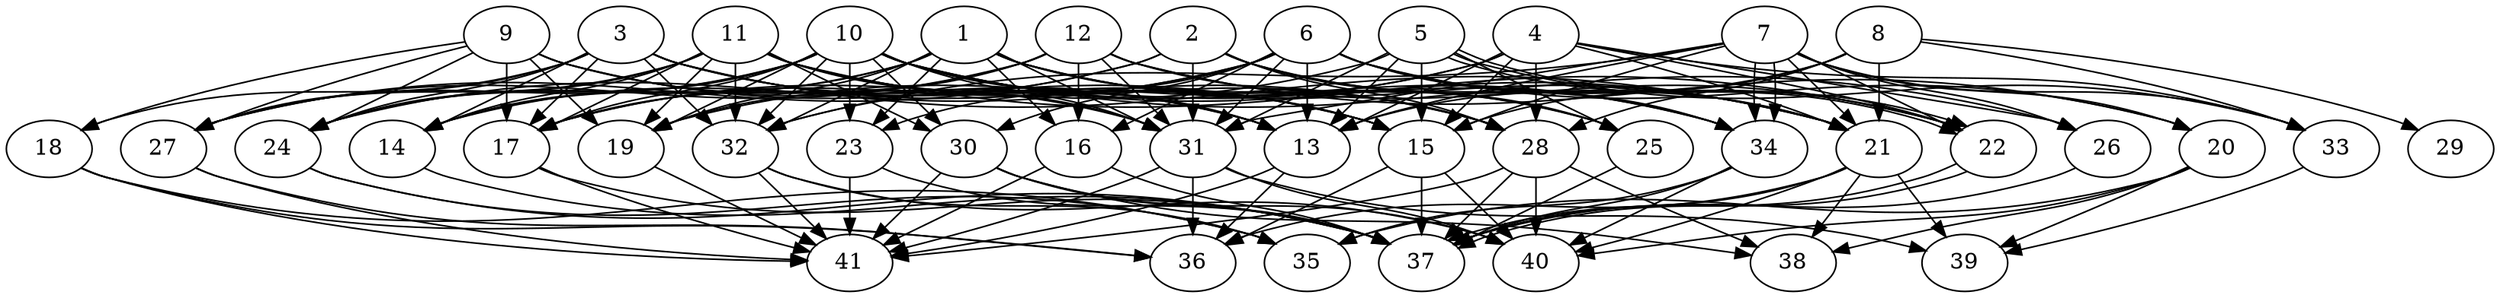 // DAG (tier=3-complex, mode=compute, n=41, ccr=0.467, fat=0.783, density=0.701, regular=0.204, jump=0.259, mindata=1048576, maxdata=16777216)
// DAG automatically generated by daggen at Sun Aug 24 16:33:34 2025
// /home/ermia/Project/Environments/daggen/bin/daggen --dot --ccr 0.467 --fat 0.783 --regular 0.204 --density 0.701 --jump 0.259 --mindata 1048576 --maxdata 16777216 -n 41 
digraph G {
  1 [size="91702377919208672", alpha="0.14", expect_size="45851188959604336"]
  1 -> 14 [size ="2236432957571072"]
  1 -> 16 [size ="2236432957571072"]
  1 -> 19 [size ="2236432957571072"]
  1 -> 21 [size ="2236432957571072"]
  1 -> 23 [size ="2236432957571072"]
  1 -> 24 [size ="2236432957571072"]
  1 -> 25 [size ="2236432957571072"]
  1 -> 28 [size ="2236432957571072"]
  1 -> 31 [size ="2236432957571072"]
  1 -> 32 [size ="2236432957571072"]
  1 -> 34 [size ="2236432957571072"]
  2 [size="1902173922016357888", alpha="0.16", expect_size="951086961008178944"]
  2 -> 14 [size ="752615709212672"]
  2 -> 21 [size ="752615709212672"]
  2 -> 25 [size ="752615709212672"]
  2 -> 27 [size ="752615709212672"]
  2 -> 28 [size ="752615709212672"]
  2 -> 31 [size ="752615709212672"]
  2 -> 34 [size ="752615709212672"]
  3 [size="4907696094291198976", alpha="0.01", expect_size="2453848047145599488"]
  3 -> 13 [size ="2209123005366272"]
  3 -> 14 [size ="2209123005366272"]
  3 -> 15 [size ="2209123005366272"]
  3 -> 17 [size ="2209123005366272"]
  3 -> 18 [size ="2209123005366272"]
  3 -> 21 [size ="2209123005366272"]
  3 -> 24 [size ="2209123005366272"]
  3 -> 27 [size ="2209123005366272"]
  3 -> 28 [size ="2209123005366272"]
  3 -> 32 [size ="2209123005366272"]
  4 [size="2519513081307961856", alpha="0.15", expect_size="1259756540653980928"]
  4 -> 13 [size ="1351081628008448"]
  4 -> 15 [size ="1351081628008448"]
  4 -> 19 [size ="1351081628008448"]
  4 -> 21 [size ="1351081628008448"]
  4 -> 22 [size ="1351081628008448"]
  4 -> 26 [size ="1351081628008448"]
  4 -> 28 [size ="1351081628008448"]
  4 -> 32 [size ="1351081628008448"]
  4 -> 33 [size ="1351081628008448"]
  5 [size="1101355633464049664000", alpha="0.10", expect_size="550677816732024832000"]
  5 -> 13 [size ="853182041292800"]
  5 -> 15 [size ="853182041292800"]
  5 -> 17 [size ="853182041292800"]
  5 -> 22 [size ="853182041292800"]
  5 -> 22 [size ="853182041292800"]
  5 -> 25 [size ="853182041292800"]
  5 -> 31 [size ="853182041292800"]
  5 -> 33 [size ="853182041292800"]
  6 [size="740151674348603008", alpha="0.01", expect_size="370075837174301504"]
  6 -> 13 [size ="526452965507072"]
  6 -> 16 [size ="526452965507072"]
  6 -> 17 [size ="526452965507072"]
  6 -> 20 [size ="526452965507072"]
  6 -> 21 [size ="526452965507072"]
  6 -> 22 [size ="526452965507072"]
  6 -> 23 [size ="526452965507072"]
  6 -> 24 [size ="526452965507072"]
  6 -> 30 [size ="526452965507072"]
  6 -> 31 [size ="526452965507072"]
  6 -> 34 [size ="526452965507072"]
  7 [size="11545524058348538", alpha="0.14", expect_size="5772762029174269"]
  7 -> 13 [size ="182163655884800"]
  7 -> 15 [size ="182163655884800"]
  7 -> 20 [size ="182163655884800"]
  7 -> 21 [size ="182163655884800"]
  7 -> 22 [size ="182163655884800"]
  7 -> 26 [size ="182163655884800"]
  7 -> 31 [size ="182163655884800"]
  7 -> 32 [size ="182163655884800"]
  7 -> 33 [size ="182163655884800"]
  7 -> 34 [size ="182163655884800"]
  7 -> 34 [size ="182163655884800"]
  8 [size="10705564329781836", alpha="0.06", expect_size="5352782164890918"]
  8 -> 13 [size ="248066607153152"]
  8 -> 15 [size ="248066607153152"]
  8 -> 21 [size ="248066607153152"]
  8 -> 28 [size ="248066607153152"]
  8 -> 29 [size ="248066607153152"]
  8 -> 33 [size ="248066607153152"]
  9 [size="6712255815522982", alpha="0.15", expect_size="3356127907761491"]
  9 -> 13 [size ="159390942363648"]
  9 -> 15 [size ="159390942363648"]
  9 -> 17 [size ="159390942363648"]
  9 -> 18 [size ="159390942363648"]
  9 -> 19 [size ="159390942363648"]
  9 -> 24 [size ="159390942363648"]
  9 -> 27 [size ="159390942363648"]
  9 -> 31 [size ="159390942363648"]
  10 [size="935584652578577408", alpha="0.09", expect_size="467792326289288704"]
  10 -> 13 [size ="505141841100800"]
  10 -> 14 [size ="505141841100800"]
  10 -> 15 [size ="505141841100800"]
  10 -> 17 [size ="505141841100800"]
  10 -> 19 [size ="505141841100800"]
  10 -> 21 [size ="505141841100800"]
  10 -> 23 [size ="505141841100800"]
  10 -> 24 [size ="505141841100800"]
  10 -> 26 [size ="505141841100800"]
  10 -> 27 [size ="505141841100800"]
  10 -> 30 [size ="505141841100800"]
  10 -> 31 [size ="505141841100800"]
  10 -> 32 [size ="505141841100800"]
  10 -> 34 [size ="505141841100800"]
  11 [size="138942895446753804288", alpha="0.00", expect_size="69471447723376902144"]
  11 -> 13 [size ="214608811917312"]
  11 -> 14 [size ="214608811917312"]
  11 -> 15 [size ="214608811917312"]
  11 -> 17 [size ="214608811917312"]
  11 -> 19 [size ="214608811917312"]
  11 -> 22 [size ="214608811917312"]
  11 -> 24 [size ="214608811917312"]
  11 -> 27 [size ="214608811917312"]
  11 -> 28 [size ="214608811917312"]
  11 -> 30 [size ="214608811917312"]
  11 -> 31 [size ="214608811917312"]
  11 -> 32 [size ="214608811917312"]
  12 [size="39888832991372472", alpha="0.13", expect_size="19944416495686236"]
  12 -> 16 [size ="45462765699072"]
  12 -> 17 [size ="45462765699072"]
  12 -> 19 [size ="45462765699072"]
  12 -> 20 [size ="45462765699072"]
  12 -> 22 [size ="45462765699072"]
  12 -> 25 [size ="45462765699072"]
  12 -> 27 [size ="45462765699072"]
  12 -> 31 [size ="45462765699072"]
  13 [size="2142092805790646272", alpha="0.05", expect_size="1071046402895323136"]
  13 -> 36 [size ="1527238772129792"]
  13 -> 41 [size ="1527238772129792"]
  14 [size="3614541089185079296", alpha="0.01", expect_size="1807270544592539648"]
  14 -> 37 [size ="1449476174643200"]
  15 [size="1568684631066775040", alpha="0.01", expect_size="784342315533387520"]
  15 -> 36 [size ="1439569018880000"]
  15 -> 37 [size ="1439569018880000"]
  15 -> 40 [size ="1439569018880000"]
  16 [size="31912819647641856", alpha="0.02", expect_size="15956409823820928"]
  16 -> 37 [size ="1833469999054848"]
  16 -> 41 [size ="1833469999054848"]
  17 [size="36406034936121600", alpha="0.04", expect_size="18203017468060800"]
  17 -> 37 [size ="1408964021452800"]
  17 -> 41 [size ="1408964021452800"]
  18 [size="3483670726873066766336", alpha="0.03", expect_size="1741835363436533383168"]
  18 -> 35 [size ="1838434041724928"]
  18 -> 36 [size ="1838434041724928"]
  18 -> 41 [size ="1838434041724928"]
  19 [size="1671280599214264832", alpha="0.02", expect_size="835640299607132416"]
  19 -> 41 [size ="2230136812339200"]
  20 [size="1005145478957850624", alpha="0.03", expect_size="502572739478925312"]
  20 -> 35 [size ="365186338783232"]
  20 -> 38 [size ="365186338783232"]
  20 -> 39 [size ="365186338783232"]
  20 -> 40 [size ="365186338783232"]
  21 [size="841187736462598528", alpha="0.02", expect_size="420593868231299264"]
  21 -> 36 [size ="304208540598272"]
  21 -> 37 [size ="304208540598272"]
  21 -> 38 [size ="304208540598272"]
  21 -> 39 [size ="304208540598272"]
  21 -> 40 [size ="304208540598272"]
  22 [size="3068833672148400128", alpha="0.11", expect_size="1534416836074200064"]
  22 -> 37 [size ="1316598602268672"]
  22 -> 37 [size ="1316598602268672"]
  23 [size="24681823088276456", alpha="0.18", expect_size="12340911544138228"]
  23 -> 37 [size ="10597966020608"]
  23 -> 41 [size ="10597966020608"]
  24 [size="1904691931189926", alpha="0.17", expect_size="952345965594963"]
  24 -> 35 [size ="30666603364352"]
  24 -> 37 [size ="30666603364352"]
  25 [size="168887890274689220608", alpha="0.04", expect_size="84443945137344610304"]
  25 -> 37 [size ="244430648901632"]
  26 [size="17468915231349160", alpha="0.07", expect_size="8734457615674580"]
  26 -> 37 [size ="372417025277952"]
  27 [size="2826490497591275008", alpha="0.04", expect_size="1413245248795637504"]
  27 -> 36 [size ="1593824245710848"]
  27 -> 41 [size ="1593824245710848"]
  28 [size="487291899974295168", alpha="0.16", expect_size="243645949987147584"]
  28 -> 37 [size ="557602593308672"]
  28 -> 38 [size ="557602593308672"]
  28 -> 40 [size ="557602593308672"]
  28 -> 41 [size ="557602593308672"]
  29 [size="210158030383958080", alpha="0.18", expect_size="105079015191979040"]
  30 [size="7719002567546400", alpha="0.11", expect_size="3859501283773200"]
  30 -> 37 [size ="734922591436800"]
  30 -> 38 [size ="734922591436800"]
  30 -> 40 [size ="734922591436800"]
  30 -> 41 [size ="734922591436800"]
  31 [size="20461730730873796", alpha="0.20", expect_size="10230865365436898"]
  31 -> 36 [size ="1984020221001728"]
  31 -> 39 [size ="1984020221001728"]
  31 -> 40 [size ="1984020221001728"]
  31 -> 41 [size ="1984020221001728"]
  32 [size="1586613123396141056", alpha="0.06", expect_size="793306561698070528"]
  32 -> 35 [size ="10882717319168"]
  32 -> 40 [size ="10882717319168"]
  32 -> 41 [size ="10882717319168"]
  33 [size="307715304737805959168", alpha="0.15", expect_size="153857652368902979584"]
  33 -> 39 [size ="364633068142592"]
  34 [size="1017418568039349092352", alpha="0.08", expect_size="508709284019674546176"]
  34 -> 35 [size ="809263140175872"]
  34 -> 37 [size ="809263140175872"]
  34 -> 40 [size ="809263140175872"]
  35 [size="12386314883176802", alpha="0.16", expect_size="6193157441588401"]
  36 [size="78015693727168160", alpha="0.18", expect_size="39007846863584080"]
  37 [size="49706091687201736", alpha="0.06", expect_size="24853045843600868"]
  38 [size="879085760605585408000", alpha="0.10", expect_size="439542880302792704000"]
  39 [size="5051836883053877", alpha="0.05", expect_size="2525918441526938"]
  40 [size="35004358176970312", alpha="0.03", expect_size="17502179088485156"]
  41 [size="47045106103289408", alpha="0.15", expect_size="23522553051644704"]
}